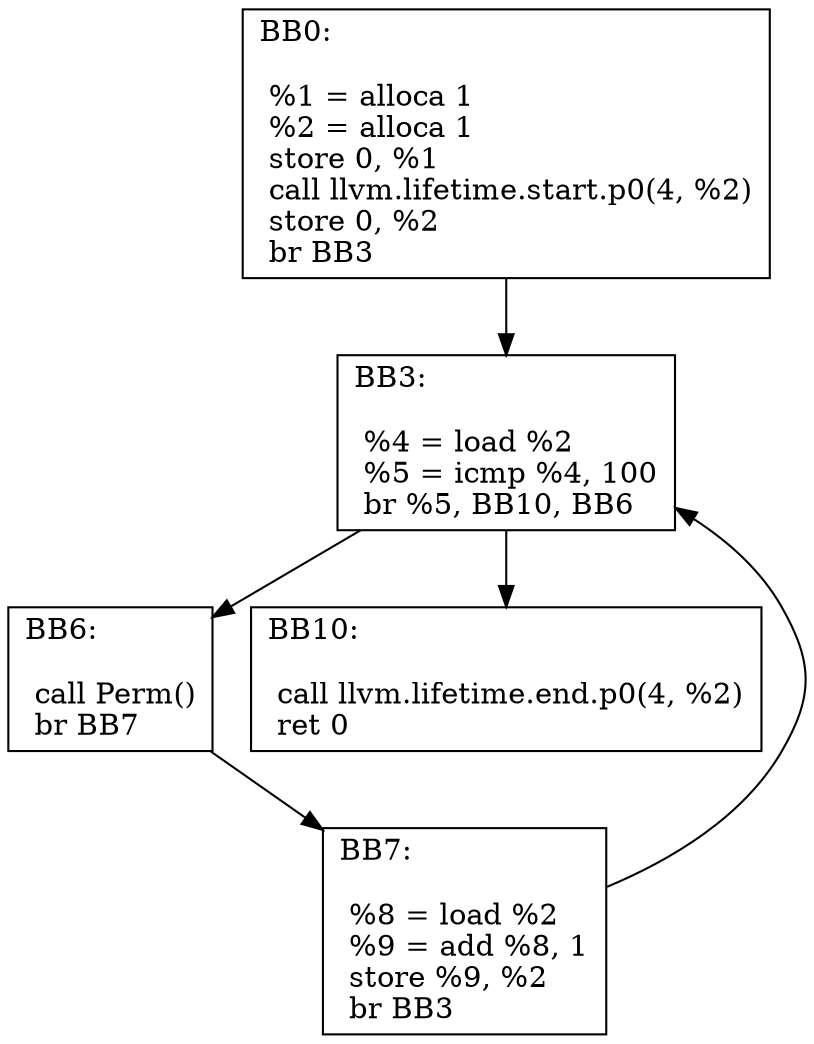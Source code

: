 digraph "CFG of main function"{
	BB0[shape=record,label="{BB0:\l\l
	 %1 = alloca  1\l	 %2 = alloca  1\l	 store  0,  %1\l	 call llvm.lifetime.start.p0(4, %2)\l	 store  0,  %2\l	 br BB3\l	}"];
	BB0 -> BB3
	BB3[shape=record,label="{BB3:\l\l
	 %4 = load  %2\l	 %5 = icmp  %4,  100\l	 br %5, BB10, BB6\l	}"];
	BB3 -> BB6
	BB3 -> BB10
	BB6[shape=record,label="{BB6:\l\l
	 call Perm()\l	 br BB7\l	}"];
	BB6 -> BB7
	BB7[shape=record,label="{BB7:\l\l
	 %8 = load  %2\l	 %9 = add  %8,  1\l	 store  %9,  %2\l	 br BB3\l	}"];
	BB7 -> BB3
	BB10[shape=record,label="{BB10:\l\l
	 call llvm.lifetime.end.p0(4, %2)\l	 ret 0\l	}"];
}
